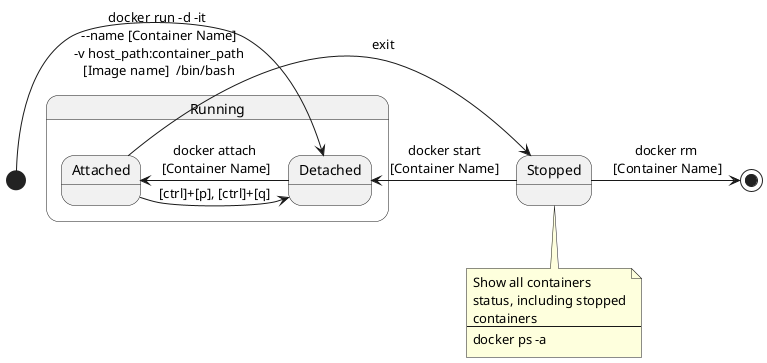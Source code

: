 @startuml

state Running {
state Attached
state Detached 

}

state Stopped

note bottom of Stopped
Show all containers
status, including stopped
containers
----
docker ps -a
end note 

[*] -> Detached: docker run -d -it\n --name [Container Name]\n -v host_path:container_path\n [Image name]  /bin/bash
Detached -> Attached: docker attach\n [Container Name]
Attached -> Detached: [ctrl]+[p], [ctrl]+[q]
Attached -> Stopped: exit
Stopped -> Detached: docker start\n[Container Name]

Stopped -> [*]: docker rm\n [Container Name]

@enduml

